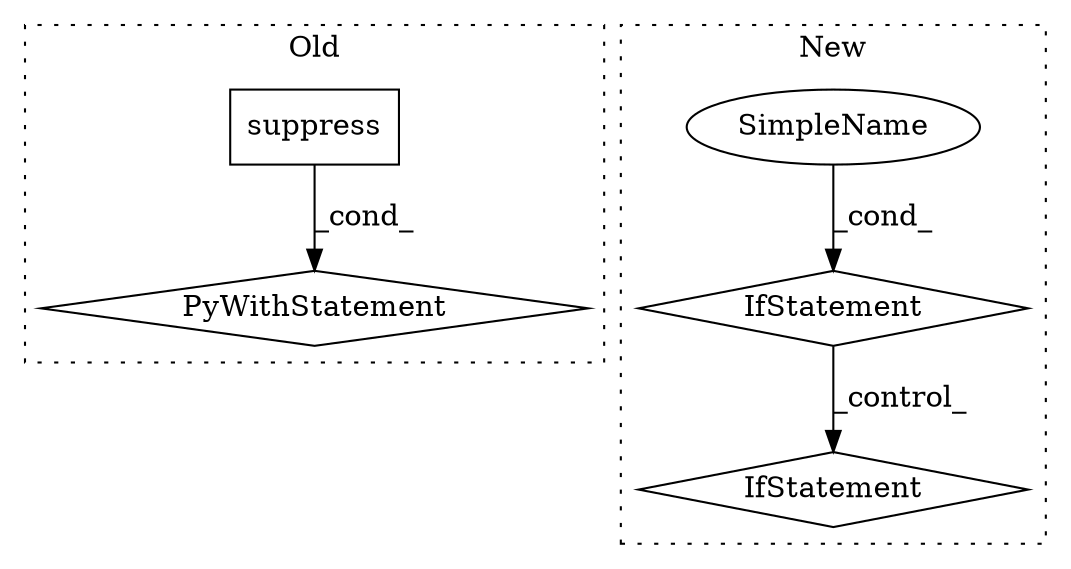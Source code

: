 digraph G {
subgraph cluster0 {
1 [label="suppress" a="32" s="5075,5092" l="9,1" shape="box"];
3 [label="PyWithStatement" a="104" s="5065,5093" l="10,2" shape="diamond"];
label = "Old";
style="dotted";
}
subgraph cluster1 {
2 [label="IfStatement" a="25" s="5288,5323" l="4,2" shape="diamond"];
4 [label="SimpleName" a="42" s="" l="" shape="ellipse"];
5 [label="IfStatement" a="25" s="5125,5196" l="4,2" shape="diamond"];
label = "New";
style="dotted";
}
1 -> 3 [label="_cond_"];
4 -> 5 [label="_cond_"];
5 -> 2 [label="_control_"];
}